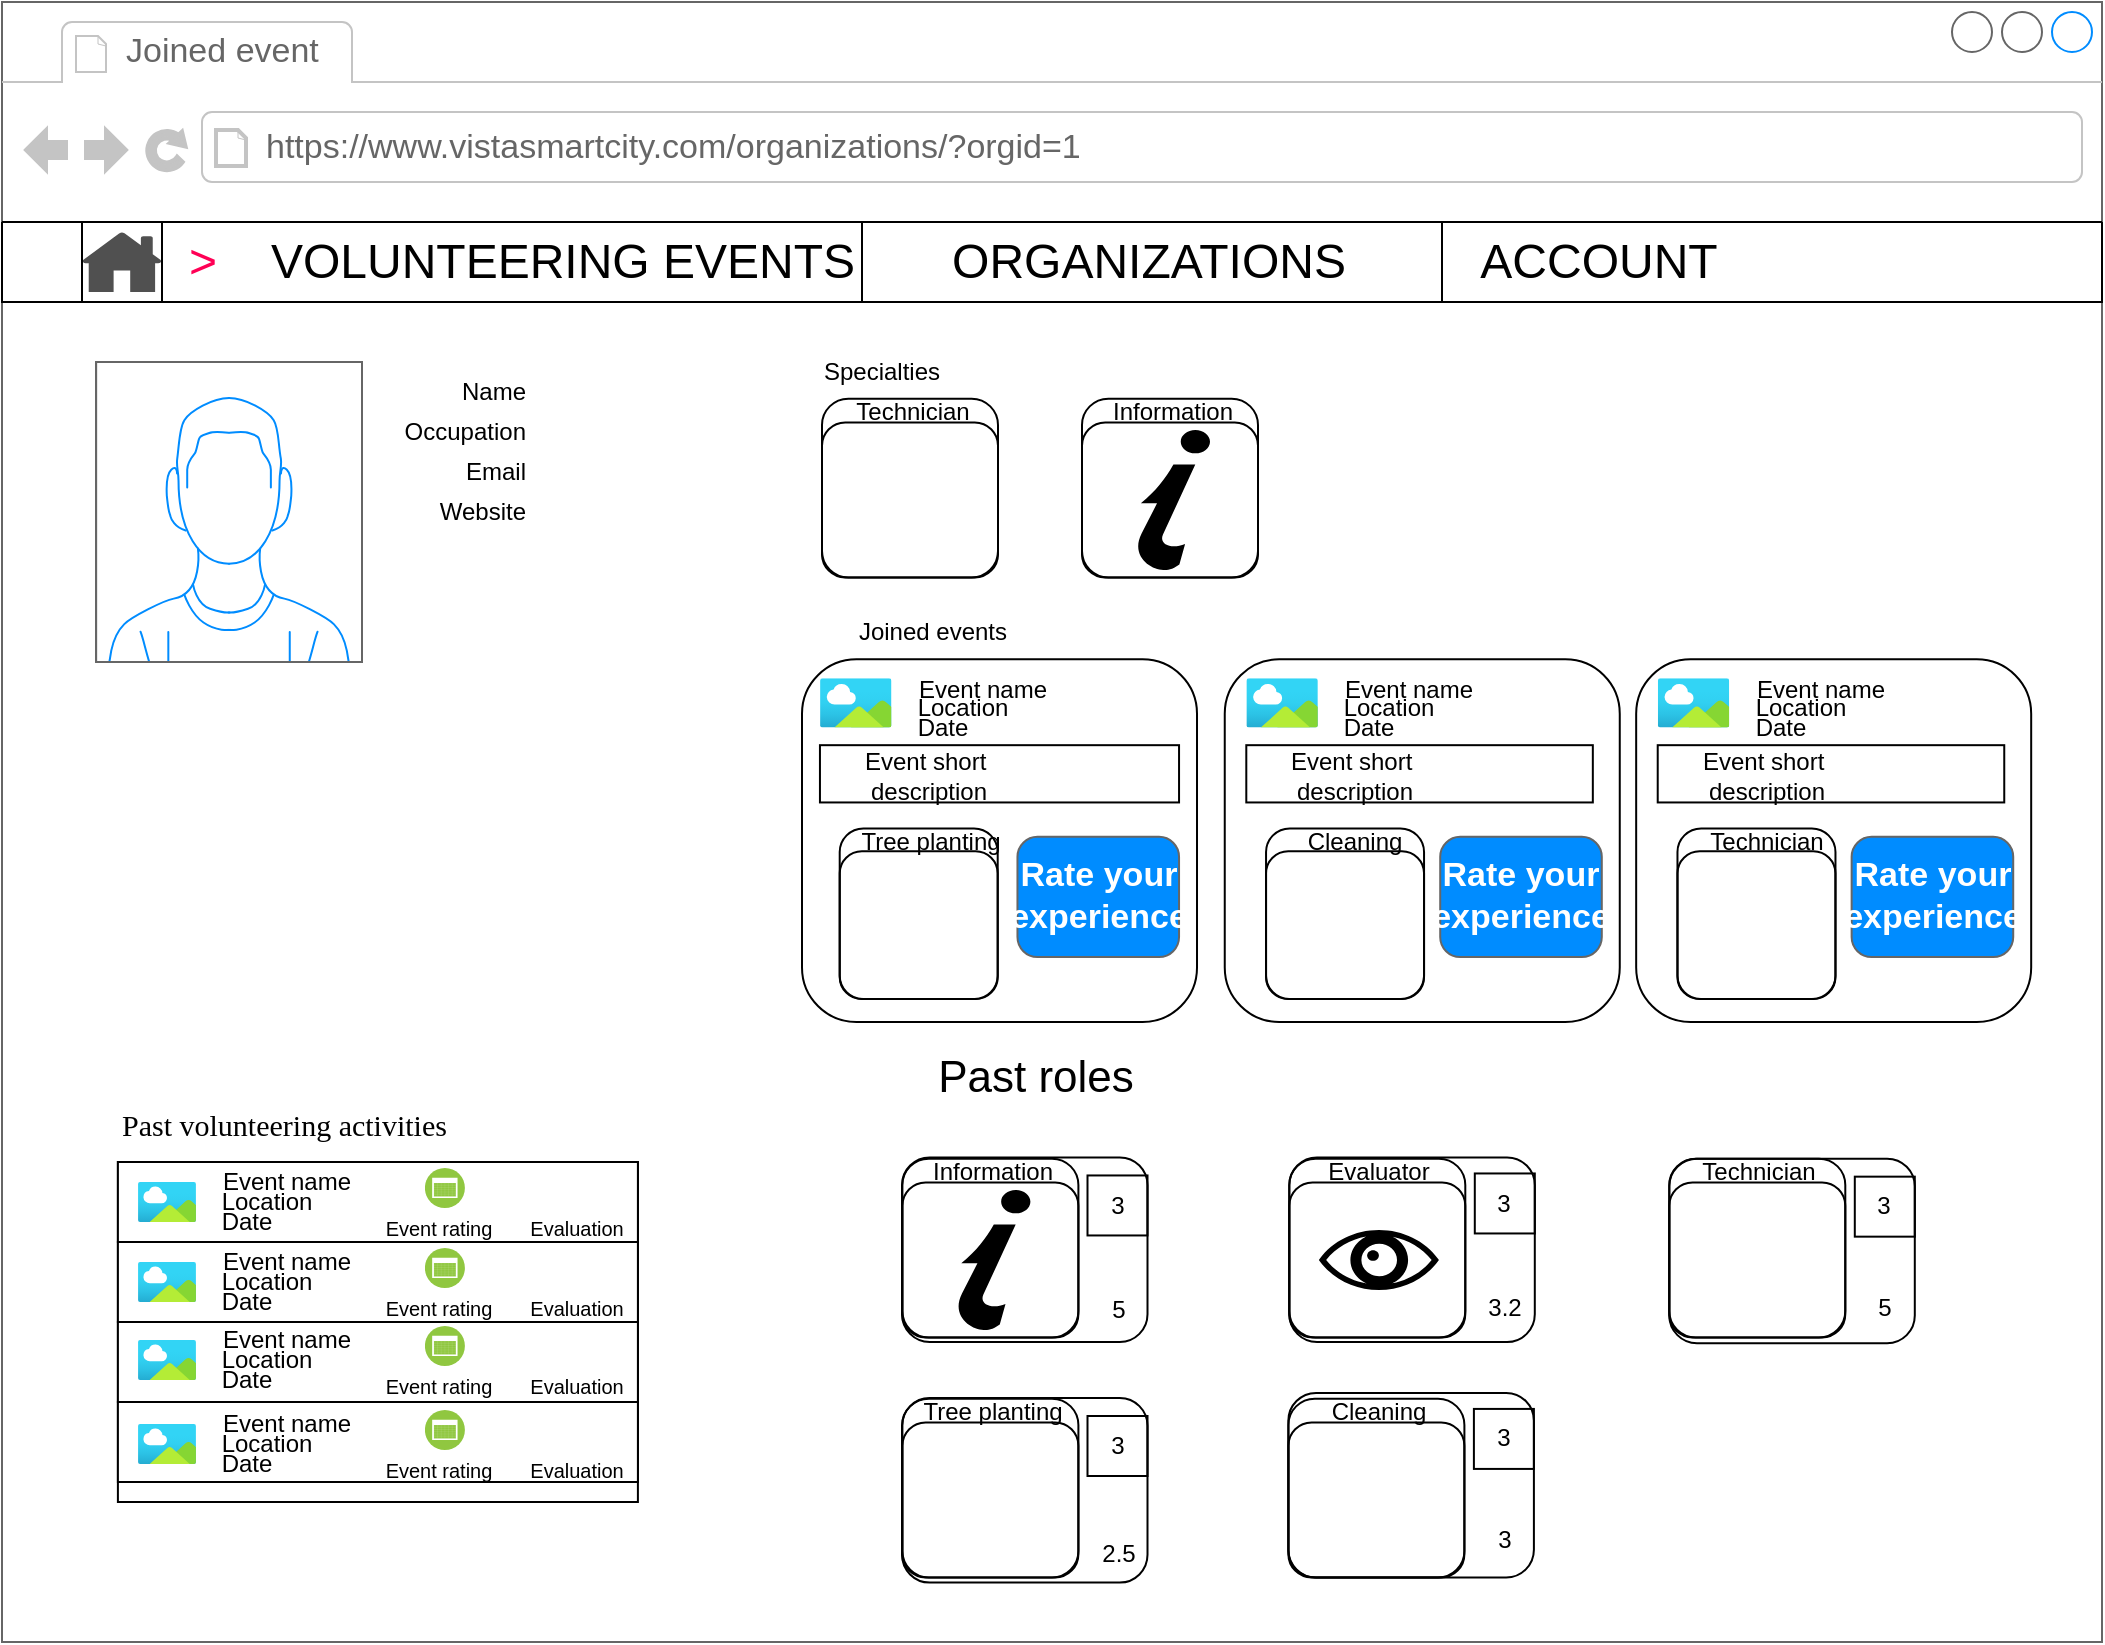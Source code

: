 <mxfile version="21.2.3" type="github">
  <diagram name="Page-1" id="2cc2dc42-3aac-f2a9-1cec-7a8b7cbee084">
    <mxGraphModel dx="1018" dy="619" grid="1" gridSize="10" guides="1" tooltips="1" connect="1" arrows="1" fold="1" page="1" pageScale="1" pageWidth="1100" pageHeight="850" background="none" math="0" shadow="0">
      <root>
        <mxCell id="0" />
        <mxCell id="1" parent="0" />
        <mxCell id="7026571954dc6520-1" value="" style="strokeWidth=1;shadow=0;dashed=0;align=center;html=1;shape=mxgraph.mockup.containers.browserWindow;rSize=0;strokeColor=#666666;mainText=,;recursiveResize=0;rounded=0;labelBackgroundColor=none;fontFamily=Verdana;fontSize=12" parent="1" vertex="1">
          <mxGeometry x="30" y="20" width="1050" height="820" as="geometry" />
        </mxCell>
        <mxCell id="7026571954dc6520-2" value="Joined event" style="strokeWidth=1;shadow=0;dashed=0;align=center;html=1;shape=mxgraph.mockup.containers.anchor;fontSize=17;fontColor=#666666;align=left;" parent="7026571954dc6520-1" vertex="1">
          <mxGeometry x="60" y="12" width="110" height="26" as="geometry" />
        </mxCell>
        <mxCell id="7026571954dc6520-3" value="https://www.vistasmartcity.com/organizations/?orgid=1" style="strokeWidth=1;shadow=0;dashed=0;align=center;html=1;shape=mxgraph.mockup.containers.anchor;rSize=0;fontSize=17;fontColor=#666666;align=left;" parent="7026571954dc6520-1" vertex="1">
          <mxGeometry x="130" y="60" width="250" height="26" as="geometry" />
        </mxCell>
        <mxCell id="rk1dpR8E0q6zi79prH13-61" value="" style="group" parent="7026571954dc6520-1" connectable="0" vertex="1">
          <mxGeometry x="450.2" y="697.73" width="94.797" height="90" as="geometry" />
        </mxCell>
        <mxCell id="rk1dpR8E0q6zi79prH13-62" value="" style="rounded=1;whiteSpace=wrap;html=1;" parent="rk1dpR8E0q6zi79prH13-61" vertex="1">
          <mxGeometry y="12.517" width="88" height="77.483" as="geometry" />
        </mxCell>
        <mxCell id="rk1dpR8E0q6zi79prH13-63" value="" style="rounded=1;whiteSpace=wrap;html=1;fillColor=none;" parent="rk1dpR8E0q6zi79prH13-61" vertex="1">
          <mxGeometry y="0.596" width="88" height="89.404" as="geometry" />
        </mxCell>
        <mxCell id="rk1dpR8E0q6zi79prH13-64" value="Tree planting" style="text;html=1;align=center;verticalAlign=middle;resizable=0;points=[];autosize=1;strokeColor=none;fillColor=none;" parent="rk1dpR8E0q6zi79prH13-61" vertex="1">
          <mxGeometry x="-0.203" y="-7.727" width="90" height="30" as="geometry" />
        </mxCell>
        <mxCell id="rk1dpR8E0q6zi79prH13-65" value="" style="shape=image;html=1;verticalAlign=top;verticalLabelPosition=bottom;labelBackgroundColor=#ffffff;imageAspect=0;aspect=fixed;image=https://cdn0.iconfinder.com/data/icons/phosphor-regular-vol-4/256/tree-128.png" parent="rk1dpR8E0q6zi79prH13-61" vertex="1">
          <mxGeometry x="10" y="12.52" width="70" height="70" as="geometry" />
        </mxCell>
        <mxCell id="rk1dpR8E0q6zi79prH13-66" value="" style="group" parent="7026571954dc6520-1" connectable="0" vertex="1">
          <mxGeometry x="643.2" y="697.73" width="94.797" height="90" as="geometry" />
        </mxCell>
        <mxCell id="rk1dpR8E0q6zi79prH13-67" value="" style="rounded=1;whiteSpace=wrap;html=1;" parent="rk1dpR8E0q6zi79prH13-66" vertex="1">
          <mxGeometry y="12.517" width="88" height="77.483" as="geometry" />
        </mxCell>
        <mxCell id="rk1dpR8E0q6zi79prH13-68" value="" style="rounded=1;whiteSpace=wrap;html=1;fillColor=none;" parent="rk1dpR8E0q6zi79prH13-66" vertex="1">
          <mxGeometry y="0.596" width="88" height="89.404" as="geometry" />
        </mxCell>
        <mxCell id="rk1dpR8E0q6zi79prH13-69" value="Cleaning" style="text;html=1;align=center;verticalAlign=middle;resizable=0;points=[];autosize=1;strokeColor=none;fillColor=none;" parent="rk1dpR8E0q6zi79prH13-66" vertex="1">
          <mxGeometry x="9.797" y="-7.727" width="70" height="30" as="geometry" />
        </mxCell>
        <mxCell id="rk1dpR8E0q6zi79prH13-70" value="" style="shape=image;html=1;verticalAlign=top;verticalLabelPosition=bottom;labelBackgroundColor=#ffffff;imageAspect=0;aspect=fixed;image=https://cdn4.iconfinder.com/data/icons/essential-app-2/16/trash-can-bin-recycle-128.png" parent="rk1dpR8E0q6zi79prH13-66" vertex="1">
          <mxGeometry x="9" y="16.26" width="70" height="70" as="geometry" />
        </mxCell>
        <mxCell id="rk1dpR8E0q6zi79prH13-71" value="" style="group" parent="7026571954dc6520-1" connectable="0" vertex="1">
          <mxGeometry x="450.2" y="577.73" width="94.797" height="90" as="geometry" />
        </mxCell>
        <mxCell id="rk1dpR8E0q6zi79prH13-72" value="" style="rounded=1;whiteSpace=wrap;html=1;" parent="rk1dpR8E0q6zi79prH13-71" vertex="1">
          <mxGeometry y="12.517" width="88" height="77.483" as="geometry" />
        </mxCell>
        <mxCell id="rk1dpR8E0q6zi79prH13-73" value="" style="rounded=1;whiteSpace=wrap;html=1;fillColor=none;" parent="rk1dpR8E0q6zi79prH13-71" vertex="1">
          <mxGeometry y="0.596" width="88" height="89.404" as="geometry" />
        </mxCell>
        <mxCell id="rk1dpR8E0q6zi79prH13-74" value="Information" style="text;html=1;align=center;verticalAlign=middle;resizable=0;points=[];autosize=1;strokeColor=none;fillColor=none;" parent="rk1dpR8E0q6zi79prH13-71" vertex="1">
          <mxGeometry x="4.797" y="-7.727" width="80" height="30" as="geometry" />
        </mxCell>
        <mxCell id="rk1dpR8E0q6zi79prH13-75" value="" style="shape=mxgraph.signs.travel.information_2;html=1;pointerEvents=1;fillColor=#000000;strokeColor=none;verticalLabelPosition=bottom;verticalAlign=top;align=center;" parent="rk1dpR8E0q6zi79prH13-71" vertex="1">
          <mxGeometry x="24" y="16.26" width="40" height="70" as="geometry" />
        </mxCell>
        <mxCell id="rk1dpR8E0q6zi79prH13-76" value="" style="group" parent="7026571954dc6520-1" connectable="0" vertex="1">
          <mxGeometry x="643.65" y="577.73" width="127.75" height="92.27" as="geometry" />
        </mxCell>
        <mxCell id="rk1dpR8E0q6zi79prH13-77" value="" style="rounded=1;whiteSpace=wrap;html=1;" parent="rk1dpR8E0q6zi79prH13-76" vertex="1">
          <mxGeometry y="12.517" width="88" height="77.483" as="geometry" />
        </mxCell>
        <mxCell id="rk1dpR8E0q6zi79prH13-78" value="" style="rounded=1;whiteSpace=wrap;html=1;fillColor=none;" parent="rk1dpR8E0q6zi79prH13-76" vertex="1">
          <mxGeometry y="0.596" width="88" height="89.404" as="geometry" />
        </mxCell>
        <mxCell id="rk1dpR8E0q6zi79prH13-79" value="Evaluator" style="text;html=1;align=center;verticalAlign=middle;resizable=0;points=[];autosize=1;strokeColor=none;fillColor=none;" parent="rk1dpR8E0q6zi79prH13-76" vertex="1">
          <mxGeometry x="9.797" y="-7.727" width="70" height="30" as="geometry" />
        </mxCell>
        <mxCell id="rk1dpR8E0q6zi79prH13-80" value="" style="shape=mxgraph.signs.healthcare.eye;html=1;pointerEvents=1;fillColor=#000000;strokeColor=none;verticalLabelPosition=bottom;verticalAlign=top;align=center;" parent="rk1dpR8E0q6zi79prH13-76" vertex="1">
          <mxGeometry x="14.8" y="36.26" width="60" height="30" as="geometry" />
        </mxCell>
        <mxCell id="rk1dpR8E0q6zi79prH13-103" value="3" style="rounded=0;whiteSpace=wrap;html=1;fillColor=none;" parent="rk1dpR8E0q6zi79prH13-76" vertex="1">
          <mxGeometry x="92.75" y="8" width="30" height="30" as="geometry" />
        </mxCell>
        <mxCell id="rk1dpR8E0q6zi79prH13-104" value="" style="rounded=1;whiteSpace=wrap;html=1;fillColor=none;" parent="rk1dpR8E0q6zi79prH13-76" vertex="1">
          <mxGeometry width="122.75" height="92.27" as="geometry" />
        </mxCell>
        <mxCell id="nS9qSaVZvVvo8CvNV22C-136" value="" style="shape=image;html=1;verticalAlign=top;verticalLabelPosition=bottom;labelBackgroundColor=#ffffff;imageAspect=0;aspect=fixed;image=https://cdn1.iconfinder.com/data/icons/material-core/21/star-128.png" vertex="1" parent="rk1dpR8E0q6zi79prH13-76">
          <mxGeometry x="97.75" y="46" width="20" height="20" as="geometry" />
        </mxCell>
        <mxCell id="nS9qSaVZvVvo8CvNV22C-137" value="3.2" style="text;html=1;align=center;verticalAlign=middle;resizable=0;points=[];autosize=1;strokeColor=none;fillColor=none;" vertex="1" parent="rk1dpR8E0q6zi79prH13-76">
          <mxGeometry x="87.75" y="60" width="40" height="30" as="geometry" />
        </mxCell>
        <mxCell id="rk1dpR8E0q6zi79prH13-81" value="" style="group" parent="7026571954dc6520-1" connectable="0" vertex="1">
          <mxGeometry x="833.65" y="577.73" width="122.75" height="120.27" as="geometry" />
        </mxCell>
        <mxCell id="rk1dpR8E0q6zi79prH13-82" value="" style="rounded=1;whiteSpace=wrap;html=1;" parent="rk1dpR8E0q6zi79prH13-81" vertex="1">
          <mxGeometry y="12.517" width="88" height="77.483" as="geometry" />
        </mxCell>
        <mxCell id="rk1dpR8E0q6zi79prH13-83" value="" style="rounded=1;whiteSpace=wrap;html=1;fillColor=none;" parent="rk1dpR8E0q6zi79prH13-81" vertex="1">
          <mxGeometry y="0.596" width="88" height="89.404" as="geometry" />
        </mxCell>
        <mxCell id="rk1dpR8E0q6zi79prH13-84" value="Technician" style="text;html=1;align=center;verticalAlign=middle;resizable=0;points=[];autosize=1;strokeColor=none;fillColor=none;" parent="rk1dpR8E0q6zi79prH13-81" vertex="1">
          <mxGeometry x="4.797" y="-7.727" width="80" height="30" as="geometry" />
        </mxCell>
        <mxCell id="rk1dpR8E0q6zi79prH13-85" value="" style="shape=image;html=1;verticalAlign=top;verticalLabelPosition=bottom;labelBackgroundColor=#ffffff;imageAspect=0;aspect=fixed;image=https://cdn2.iconfinder.com/data/icons/seo-web-1-filled-outline/64/customer_service-technical_support-male-128.png" parent="rk1dpR8E0q6zi79prH13-81" vertex="1">
          <mxGeometry x="20.52" y="17.52" width="67.48" height="67.48" as="geometry" />
        </mxCell>
        <mxCell id="rk1dpR8E0q6zi79prH13-105" value="3" style="rounded=0;whiteSpace=wrap;html=1;fillColor=none;" parent="rk1dpR8E0q6zi79prH13-81" vertex="1">
          <mxGeometry x="92.75" y="9.6" width="30" height="30" as="geometry" />
        </mxCell>
        <mxCell id="rk1dpR8E0q6zi79prH13-106" value="" style="rounded=1;whiteSpace=wrap;html=1;fillColor=none;" parent="rk1dpR8E0q6zi79prH13-81" vertex="1">
          <mxGeometry y="0.6" width="122.75" height="92.27" as="geometry" />
        </mxCell>
        <mxCell id="nS9qSaVZvVvo8CvNV22C-132" value="" style="shape=image;html=1;verticalAlign=top;verticalLabelPosition=bottom;labelBackgroundColor=#ffffff;imageAspect=0;aspect=fixed;image=https://cdn1.iconfinder.com/data/icons/material-core/21/star-128.png" vertex="1" parent="rk1dpR8E0q6zi79prH13-81">
          <mxGeometry x="97.75" y="46" width="20" height="20" as="geometry" />
        </mxCell>
        <mxCell id="nS9qSaVZvVvo8CvNV22C-133" value="5" style="text;html=1;align=center;verticalAlign=middle;resizable=0;points=[];autosize=1;strokeColor=none;fillColor=none;" vertex="1" parent="rk1dpR8E0q6zi79prH13-81">
          <mxGeometry x="92.75" y="60" width="30" height="30" as="geometry" />
        </mxCell>
        <mxCell id="rk1dpR8E0q6zi79prH13-101" value="" style="rounded=1;whiteSpace=wrap;html=1;fillColor=none;" parent="7026571954dc6520-1" vertex="1">
          <mxGeometry x="450" y="577.73" width="122.75" height="92.27" as="geometry" />
        </mxCell>
        <mxCell id="rk1dpR8E0q6zi79prH13-102" value="3" style="rounded=0;whiteSpace=wrap;html=1;fillColor=none;" parent="7026571954dc6520-1" vertex="1">
          <mxGeometry x="542.75" y="586.73" width="30" height="30" as="geometry" />
        </mxCell>
        <mxCell id="rk1dpR8E0q6zi79prH13-107" value="3" style="rounded=0;whiteSpace=wrap;html=1;fillColor=none;" parent="7026571954dc6520-1" vertex="1">
          <mxGeometry x="735.95" y="703.46" width="30" height="30" as="geometry" />
        </mxCell>
        <mxCell id="rk1dpR8E0q6zi79prH13-108" value="" style="rounded=1;whiteSpace=wrap;html=1;fillColor=none;" parent="7026571954dc6520-1" vertex="1">
          <mxGeometry x="643.2" y="695.46" width="122.75" height="92.27" as="geometry" />
        </mxCell>
        <mxCell id="rk1dpR8E0q6zi79prH13-109" value="3" style="rounded=0;whiteSpace=wrap;html=1;fillColor=none;" parent="7026571954dc6520-1" vertex="1">
          <mxGeometry x="542.75" y="707" width="30" height="30" as="geometry" />
        </mxCell>
        <mxCell id="rk1dpR8E0q6zi79prH13-110" value="" style="rounded=1;whiteSpace=wrap;html=1;fillColor=none;" parent="7026571954dc6520-1" vertex="1">
          <mxGeometry x="450.0" y="698" width="122.75" height="92.27" as="geometry" />
        </mxCell>
        <mxCell id="nS9qSaVZvVvo8CvNV22C-27" value="Past volunteering activities" style="text;html=1;points=[];align=left;verticalAlign=top;spacingTop=-4;fontSize=15;fontFamily=Verdana" vertex="1" parent="7026571954dc6520-1">
          <mxGeometry x="57.95" y="550" width="170" height="30" as="geometry" />
        </mxCell>
        <mxCell id="nS9qSaVZvVvo8CvNV22C-28" value="&lt;div style=&quot;text-align: justify&quot;&gt;&lt;/div&gt;" style="whiteSpace=wrap;html=1;rounded=0;shadow=0;labelBackgroundColor=none;strokeWidth=1;fontFamily=Verdana;fontSize=12;align=center;verticalAlign=top;" vertex="1" parent="7026571954dc6520-1">
          <mxGeometry x="57.95" y="580" width="260" height="170" as="geometry" />
        </mxCell>
        <mxCell id="nS9qSaVZvVvo8CvNV22C-29" value="" style="rounded=0;whiteSpace=wrap;html=1;" vertex="1" parent="7026571954dc6520-1">
          <mxGeometry x="57.95" y="580" width="260" height="40" as="geometry" />
        </mxCell>
        <mxCell id="nS9qSaVZvVvo8CvNV22C-30" value="" style="rounded=0;whiteSpace=wrap;html=1;" vertex="1" parent="7026571954dc6520-1">
          <mxGeometry x="57.95" y="620" width="260" height="40" as="geometry" />
        </mxCell>
        <mxCell id="nS9qSaVZvVvo8CvNV22C-31" value="" style="rounded=0;whiteSpace=wrap;html=1;" vertex="1" parent="7026571954dc6520-1">
          <mxGeometry x="57.95" y="660" width="260" height="40" as="geometry" />
        </mxCell>
        <mxCell id="nS9qSaVZvVvo8CvNV22C-32" value="" style="rounded=0;whiteSpace=wrap;html=1;" vertex="1" parent="7026571954dc6520-1">
          <mxGeometry x="57.95" y="700" width="260" height="40" as="geometry" />
        </mxCell>
        <mxCell id="nS9qSaVZvVvo8CvNV22C-33" value="" style="aspect=fixed;html=1;points=[];align=center;image;fontSize=12;image=img/lib/azure2/general/Image.svg;" vertex="1" parent="7026571954dc6520-1">
          <mxGeometry x="67.95" y="590" width="29.09" height="20" as="geometry" />
        </mxCell>
        <mxCell id="nS9qSaVZvVvo8CvNV22C-34" value="Event name" style="text;html=1;align=center;verticalAlign=middle;resizable=0;points=[];autosize=1;strokeColor=none;fillColor=none;" vertex="1" parent="7026571954dc6520-1">
          <mxGeometry x="97.04" y="575" width="90" height="30" as="geometry" />
        </mxCell>
        <mxCell id="nS9qSaVZvVvo8CvNV22C-35" value="Location" style="text;html=1;align=center;verticalAlign=middle;resizable=0;points=[];autosize=1;strokeColor=none;fillColor=none;" vertex="1" parent="7026571954dc6520-1">
          <mxGeometry x="97.04" y="585" width="70" height="30" as="geometry" />
        </mxCell>
        <mxCell id="nS9qSaVZvVvo8CvNV22C-36" value="Date" style="text;html=1;align=center;verticalAlign=middle;resizable=0;points=[];autosize=1;strokeColor=none;fillColor=none;" vertex="1" parent="7026571954dc6520-1">
          <mxGeometry x="97.04" y="595" width="50" height="30" as="geometry" />
        </mxCell>
        <mxCell id="nS9qSaVZvVvo8CvNV22C-37" value="" style="shape=image;html=1;verticalAlign=top;verticalLabelPosition=bottom;labelBackgroundColor=#ffffff;imageAspect=0;aspect=fixed;image=https://cdn3.iconfinder.com/data/icons/survey-color/512/Survey_rating_rate-48-128.png" vertex="1" parent="7026571954dc6520-1">
          <mxGeometry x="203.95" y="580" width="35" height="35" as="geometry" />
        </mxCell>
        <mxCell id="nS9qSaVZvVvo8CvNV22C-38" value="" style="shape=image;html=1;verticalAlign=top;verticalLabelPosition=bottom;labelBackgroundColor=#ffffff;imageAspect=0;aspect=fixed;image=https://cdn3.iconfinder.com/data/icons/survey-color/512/Survey_rating_rate-48-128.png" vertex="1" parent="7026571954dc6520-1">
          <mxGeometry x="267.95" y="580" width="35" height="35" as="geometry" />
        </mxCell>
        <mxCell id="nS9qSaVZvVvo8CvNV22C-39" value="Event rating" style="text;html=1;align=center;verticalAlign=middle;resizable=0;points=[];autosize=1;strokeColor=none;fillColor=none;fontSize=10;" vertex="1" parent="7026571954dc6520-1">
          <mxGeometry x="178.04" y="598" width="80" height="30" as="geometry" />
        </mxCell>
        <mxCell id="nS9qSaVZvVvo8CvNV22C-40" value="Evaluation" style="text;html=1;align=center;verticalAlign=middle;resizable=0;points=[];autosize=1;strokeColor=none;fillColor=none;fontSize=10;" vertex="1" parent="7026571954dc6520-1">
          <mxGeometry x="252.04" y="598" width="70" height="30" as="geometry" />
        </mxCell>
        <mxCell id="nS9qSaVZvVvo8CvNV22C-41" value="" style="aspect=fixed;html=1;points=[];align=center;image;fontSize=12;image=img/lib/azure2/general/Image.svg;" vertex="1" parent="7026571954dc6520-1">
          <mxGeometry x="67.95" y="630" width="29.09" height="20" as="geometry" />
        </mxCell>
        <mxCell id="nS9qSaVZvVvo8CvNV22C-42" value="Event name" style="text;html=1;align=center;verticalAlign=middle;resizable=0;points=[];autosize=1;strokeColor=none;fillColor=none;" vertex="1" parent="7026571954dc6520-1">
          <mxGeometry x="97.04" y="615" width="90" height="30" as="geometry" />
        </mxCell>
        <mxCell id="nS9qSaVZvVvo8CvNV22C-43" value="Location" style="text;html=1;align=center;verticalAlign=middle;resizable=0;points=[];autosize=1;strokeColor=none;fillColor=none;" vertex="1" parent="7026571954dc6520-1">
          <mxGeometry x="97.04" y="625" width="70" height="30" as="geometry" />
        </mxCell>
        <mxCell id="nS9qSaVZvVvo8CvNV22C-44" value="Date" style="text;html=1;align=center;verticalAlign=middle;resizable=0;points=[];autosize=1;strokeColor=none;fillColor=none;" vertex="1" parent="7026571954dc6520-1">
          <mxGeometry x="97.04" y="635" width="50" height="30" as="geometry" />
        </mxCell>
        <mxCell id="nS9qSaVZvVvo8CvNV22C-45" value="" style="shape=image;html=1;verticalAlign=top;verticalLabelPosition=bottom;labelBackgroundColor=#ffffff;imageAspect=0;aspect=fixed;image=https://cdn3.iconfinder.com/data/icons/survey-color/512/Survey_rating_rate-48-128.png" vertex="1" parent="7026571954dc6520-1">
          <mxGeometry x="203.95" y="620" width="35" height="35" as="geometry" />
        </mxCell>
        <mxCell id="nS9qSaVZvVvo8CvNV22C-46" value="Event rating" style="text;html=1;align=center;verticalAlign=middle;resizable=0;points=[];autosize=1;strokeColor=none;fillColor=none;fontSize=10;" vertex="1" parent="7026571954dc6520-1">
          <mxGeometry x="178.04" y="638" width="80" height="30" as="geometry" />
        </mxCell>
        <mxCell id="nS9qSaVZvVvo8CvNV22C-47" value="Evaluation" style="text;html=1;align=center;verticalAlign=middle;resizable=0;points=[];autosize=1;strokeColor=none;fillColor=none;fontSize=10;" vertex="1" parent="7026571954dc6520-1">
          <mxGeometry x="252.04" y="638" width="70" height="30" as="geometry" />
        </mxCell>
        <mxCell id="nS9qSaVZvVvo8CvNV22C-48" value="" style="aspect=fixed;html=1;points=[];align=center;image;fontSize=12;image=img/lib/azure2/general/Image.svg;" vertex="1" parent="7026571954dc6520-1">
          <mxGeometry x="67.95" y="669" width="29.09" height="20" as="geometry" />
        </mxCell>
        <mxCell id="nS9qSaVZvVvo8CvNV22C-49" value="Event name" style="text;html=1;align=center;verticalAlign=middle;resizable=0;points=[];autosize=1;strokeColor=none;fillColor=none;" vertex="1" parent="7026571954dc6520-1">
          <mxGeometry x="97.04" y="654" width="90" height="30" as="geometry" />
        </mxCell>
        <mxCell id="nS9qSaVZvVvo8CvNV22C-50" value="Location" style="text;html=1;align=center;verticalAlign=middle;resizable=0;points=[];autosize=1;strokeColor=none;fillColor=none;" vertex="1" parent="7026571954dc6520-1">
          <mxGeometry x="97.04" y="664" width="70" height="30" as="geometry" />
        </mxCell>
        <mxCell id="nS9qSaVZvVvo8CvNV22C-51" value="Date" style="text;html=1;align=center;verticalAlign=middle;resizable=0;points=[];autosize=1;strokeColor=none;fillColor=none;" vertex="1" parent="7026571954dc6520-1">
          <mxGeometry x="97.04" y="674" width="50" height="30" as="geometry" />
        </mxCell>
        <mxCell id="nS9qSaVZvVvo8CvNV22C-52" value="" style="shape=image;html=1;verticalAlign=top;verticalLabelPosition=bottom;labelBackgroundColor=#ffffff;imageAspect=0;aspect=fixed;image=https://cdn3.iconfinder.com/data/icons/survey-color/512/Survey_rating_rate-48-128.png" vertex="1" parent="7026571954dc6520-1">
          <mxGeometry x="203.95" y="659" width="35" height="35" as="geometry" />
        </mxCell>
        <mxCell id="nS9qSaVZvVvo8CvNV22C-53" value="Event rating" style="text;html=1;align=center;verticalAlign=middle;resizable=0;points=[];autosize=1;strokeColor=none;fillColor=none;fontSize=10;" vertex="1" parent="7026571954dc6520-1">
          <mxGeometry x="178.04" y="677" width="80" height="30" as="geometry" />
        </mxCell>
        <mxCell id="nS9qSaVZvVvo8CvNV22C-54" value="Evaluation" style="text;html=1;align=center;verticalAlign=middle;resizable=0;points=[];autosize=1;strokeColor=none;fillColor=none;fontSize=10;" vertex="1" parent="7026571954dc6520-1">
          <mxGeometry x="252.04" y="677" width="70" height="30" as="geometry" />
        </mxCell>
        <mxCell id="nS9qSaVZvVvo8CvNV22C-55" value="" style="aspect=fixed;html=1;points=[];align=center;image;fontSize=12;image=img/lib/azure2/general/Image.svg;" vertex="1" parent="7026571954dc6520-1">
          <mxGeometry x="67.95" y="711" width="29.09" height="20" as="geometry" />
        </mxCell>
        <mxCell id="nS9qSaVZvVvo8CvNV22C-56" value="Event name" style="text;html=1;align=center;verticalAlign=middle;resizable=0;points=[];autosize=1;strokeColor=none;fillColor=none;" vertex="1" parent="7026571954dc6520-1">
          <mxGeometry x="97.04" y="696" width="90" height="30" as="geometry" />
        </mxCell>
        <mxCell id="nS9qSaVZvVvo8CvNV22C-57" value="Location" style="text;html=1;align=center;verticalAlign=middle;resizable=0;points=[];autosize=1;strokeColor=none;fillColor=none;" vertex="1" parent="7026571954dc6520-1">
          <mxGeometry x="97.04" y="706" width="70" height="30" as="geometry" />
        </mxCell>
        <mxCell id="nS9qSaVZvVvo8CvNV22C-58" value="Date" style="text;html=1;align=center;verticalAlign=middle;resizable=0;points=[];autosize=1;strokeColor=none;fillColor=none;" vertex="1" parent="7026571954dc6520-1">
          <mxGeometry x="97.04" y="716" width="50" height="30" as="geometry" />
        </mxCell>
        <mxCell id="nS9qSaVZvVvo8CvNV22C-59" value="" style="shape=image;html=1;verticalAlign=top;verticalLabelPosition=bottom;labelBackgroundColor=#ffffff;imageAspect=0;aspect=fixed;image=https://cdn3.iconfinder.com/data/icons/survey-color/512/Survey_rating_rate-48-128.png" vertex="1" parent="7026571954dc6520-1">
          <mxGeometry x="203.95" y="701" width="35" height="35" as="geometry" />
        </mxCell>
        <mxCell id="nS9qSaVZvVvo8CvNV22C-60" value="Event rating" style="text;html=1;align=center;verticalAlign=middle;resizable=0;points=[];autosize=1;strokeColor=none;fillColor=none;fontSize=10;" vertex="1" parent="7026571954dc6520-1">
          <mxGeometry x="178.04" y="719" width="80" height="30" as="geometry" />
        </mxCell>
        <mxCell id="nS9qSaVZvVvo8CvNV22C-61" value="Evaluation" style="text;html=1;align=center;verticalAlign=middle;resizable=0;points=[];autosize=1;strokeColor=none;fillColor=none;fontSize=10;" vertex="1" parent="7026571954dc6520-1">
          <mxGeometry x="252.04" y="719" width="70" height="30" as="geometry" />
        </mxCell>
        <mxCell id="nS9qSaVZvVvo8CvNV22C-62" value="" style="aspect=fixed;perimeter=ellipsePerimeter;html=1;align=center;shadow=0;dashed=0;fontColor=#4277BB;labelBackgroundColor=#ffffff;fontSize=12;spacingTop=3;image;image=img/lib/ibm/blockchain/event.svg;" vertex="1" parent="7026571954dc6520-1">
          <mxGeometry x="211.45" y="583" width="20" height="20" as="geometry" />
        </mxCell>
        <mxCell id="nS9qSaVZvVvo8CvNV22C-63" value="" style="aspect=fixed;perimeter=ellipsePerimeter;html=1;align=center;shadow=0;dashed=0;fontColor=#4277BB;labelBackgroundColor=#ffffff;fontSize=12;spacingTop=3;image;image=img/lib/ibm/blockchain/event.svg;" vertex="1" parent="7026571954dc6520-1">
          <mxGeometry x="211.45" y="623" width="20" height="20" as="geometry" />
        </mxCell>
        <mxCell id="nS9qSaVZvVvo8CvNV22C-64" value="" style="aspect=fixed;perimeter=ellipsePerimeter;html=1;align=center;shadow=0;dashed=0;fontColor=#4277BB;labelBackgroundColor=#ffffff;fontSize=12;spacingTop=3;image;image=img/lib/ibm/blockchain/event.svg;" vertex="1" parent="7026571954dc6520-1">
          <mxGeometry x="211.45" y="662" width="20" height="20" as="geometry" />
        </mxCell>
        <mxCell id="nS9qSaVZvVvo8CvNV22C-65" value="" style="aspect=fixed;perimeter=ellipsePerimeter;html=1;align=center;shadow=0;dashed=0;fontColor=#4277BB;labelBackgroundColor=#ffffff;fontSize=12;spacingTop=3;image;image=img/lib/ibm/blockchain/event.svg;" vertex="1" parent="7026571954dc6520-1">
          <mxGeometry x="211.45" y="704" width="20" height="20" as="geometry" />
        </mxCell>
        <mxCell id="nS9qSaVZvVvo8CvNV22C-66" value="" style="shape=image;html=1;verticalAlign=top;verticalLabelPosition=bottom;labelBackgroundColor=#ffffff;imageAspect=0;aspect=fixed;image=https://cdn0.iconfinder.com/data/icons/business-startup-10/50/37-128.png" vertex="1" parent="7026571954dc6520-1">
          <mxGeometry x="273.95" y="583" width="21.5" height="21.5" as="geometry" />
        </mxCell>
        <mxCell id="nS9qSaVZvVvo8CvNV22C-67" value="" style="shape=image;html=1;verticalAlign=top;verticalLabelPosition=bottom;labelBackgroundColor=#ffffff;imageAspect=0;aspect=fixed;image=https://cdn3.iconfinder.com/data/icons/survey-color/512/Survey_rating_rate-48-128.png" vertex="1" parent="7026571954dc6520-1">
          <mxGeometry x="267.95" y="620" width="35" height="35" as="geometry" />
        </mxCell>
        <mxCell id="nS9qSaVZvVvo8CvNV22C-68" value="" style="shape=image;html=1;verticalAlign=top;verticalLabelPosition=bottom;labelBackgroundColor=#ffffff;imageAspect=0;aspect=fixed;image=https://cdn0.iconfinder.com/data/icons/business-startup-10/50/37-128.png" vertex="1" parent="7026571954dc6520-1">
          <mxGeometry x="273.95" y="623" width="21.5" height="21.5" as="geometry" />
        </mxCell>
        <mxCell id="nS9qSaVZvVvo8CvNV22C-69" value="" style="shape=image;html=1;verticalAlign=top;verticalLabelPosition=bottom;labelBackgroundColor=#ffffff;imageAspect=0;aspect=fixed;image=https://cdn3.iconfinder.com/data/icons/survey-color/512/Survey_rating_rate-48-128.png" vertex="1" parent="7026571954dc6520-1">
          <mxGeometry x="267.95" y="660" width="35" height="35" as="geometry" />
        </mxCell>
        <mxCell id="nS9qSaVZvVvo8CvNV22C-70" value="" style="shape=image;html=1;verticalAlign=top;verticalLabelPosition=bottom;labelBackgroundColor=#ffffff;imageAspect=0;aspect=fixed;image=https://cdn0.iconfinder.com/data/icons/business-startup-10/50/37-128.png" vertex="1" parent="7026571954dc6520-1">
          <mxGeometry x="273.95" y="663" width="21.5" height="21.5" as="geometry" />
        </mxCell>
        <mxCell id="nS9qSaVZvVvo8CvNV22C-71" value="" style="shape=image;html=1;verticalAlign=top;verticalLabelPosition=bottom;labelBackgroundColor=#ffffff;imageAspect=0;aspect=fixed;image=https://cdn3.iconfinder.com/data/icons/survey-color/512/Survey_rating_rate-48-128.png" vertex="1" parent="7026571954dc6520-1">
          <mxGeometry x="267.95" y="702" width="35" height="35" as="geometry" />
        </mxCell>
        <mxCell id="nS9qSaVZvVvo8CvNV22C-72" value="" style="shape=image;html=1;verticalAlign=top;verticalLabelPosition=bottom;labelBackgroundColor=#ffffff;imageAspect=0;aspect=fixed;image=https://cdn0.iconfinder.com/data/icons/business-startup-10/50/37-128.png" vertex="1" parent="7026571954dc6520-1">
          <mxGeometry x="273.95" y="705" width="21.5" height="21.5" as="geometry" />
        </mxCell>
        <mxCell id="nS9qSaVZvVvo8CvNV22C-89" value="" style="verticalLabelPosition=bottom;shadow=0;dashed=0;align=center;html=1;verticalAlign=top;strokeWidth=1;shape=mxgraph.mockup.containers.userMale;strokeColor=#666666;strokeColor2=#008cff;" vertex="1" parent="7026571954dc6520-1">
          <mxGeometry x="47.04" y="180" width="132.96" height="150" as="geometry" />
        </mxCell>
        <mxCell id="nS9qSaVZvVvo8CvNV22C-90" value="" style="group" vertex="1" connectable="0" parent="7026571954dc6520-1">
          <mxGeometry x="400" y="300" width="614.59" height="210" as="geometry" />
        </mxCell>
        <mxCell id="nS9qSaVZvVvo8CvNV22C-2" value="Joined events" style="text;html=1;align=center;verticalAlign=middle;resizable=0;points=[];autosize=1;strokeColor=none;fillColor=none;" vertex="1" parent="nS9qSaVZvVvo8CvNV22C-90">
          <mxGeometry x="15.262" width="100" height="30" as="geometry" />
        </mxCell>
        <mxCell id="nS9qSaVZvVvo8CvNV22C-3" value="" style="rounded=1;whiteSpace=wrap;html=1;" vertex="1" parent="nS9qSaVZvVvo8CvNV22C-90">
          <mxGeometry y="28.636" width="197.505" height="181.364" as="geometry" />
        </mxCell>
        <mxCell id="nS9qSaVZvVvo8CvNV22C-4" value="" style="aspect=fixed;html=1;points=[];align=center;image;fontSize=12;image=img/lib/azure2/general/Image.svg;" vertex="1" parent="nS9qSaVZvVvo8CvNV22C-90">
          <mxGeometry x="8.977" y="38.182" width="35.82" height="24.624" as="geometry" />
        </mxCell>
        <mxCell id="nS9qSaVZvVvo8CvNV22C-5" value="Event name" style="text;html=1;align=center;verticalAlign=middle;resizable=0;points=[];autosize=1;strokeColor=none;fillColor=none;" vertex="1" parent="nS9qSaVZvVvo8CvNV22C-90">
          <mxGeometry x="44.887" y="28.636" width="90" height="30" as="geometry" />
        </mxCell>
        <mxCell id="nS9qSaVZvVvo8CvNV22C-6" value="Location" style="text;html=1;align=center;verticalAlign=middle;resizable=0;points=[];autosize=1;strokeColor=none;fillColor=none;" vertex="1" parent="nS9qSaVZvVvo8CvNV22C-90">
          <mxGeometry x="44.887" y="38.182" width="70" height="30" as="geometry" />
        </mxCell>
        <mxCell id="nS9qSaVZvVvo8CvNV22C-7" value="Date" style="text;html=1;align=center;verticalAlign=middle;resizable=0;points=[];autosize=1;strokeColor=none;fillColor=none;" vertex="1" parent="nS9qSaVZvVvo8CvNV22C-90">
          <mxGeometry x="44.887" y="47.727" width="50" height="30" as="geometry" />
        </mxCell>
        <mxCell id="nS9qSaVZvVvo8CvNV22C-8" value="" style="rounded=0;whiteSpace=wrap;html=1;" vertex="1" parent="nS9qSaVZvVvo8CvNV22C-90">
          <mxGeometry x="8.977" y="71.591" width="179.55" height="28.636" as="geometry" />
        </mxCell>
        <mxCell id="nS9qSaVZvVvo8CvNV22C-9" value="Event short&amp;nbsp;&lt;br&gt;description" style="text;html=1;align=center;verticalAlign=middle;resizable=0;points=[];autosize=1;strokeColor=none;fillColor=none;" vertex="1" parent="nS9qSaVZvVvo8CvNV22C-90">
          <mxGeometry x="17.955" y="66.818" width="90" height="40" as="geometry" />
        </mxCell>
        <mxCell id="nS9qSaVZvVvo8CvNV22C-10" value="" style="rounded=1;whiteSpace=wrap;html=1;" vertex="1" parent="nS9qSaVZvVvo8CvNV22C-90">
          <mxGeometry x="211.375" y="28.636" width="197.505" height="181.364" as="geometry" />
        </mxCell>
        <mxCell id="nS9qSaVZvVvo8CvNV22C-11" value="" style="aspect=fixed;html=1;points=[];align=center;image;fontSize=12;image=img/lib/azure2/general/Image.svg;" vertex="1" parent="nS9qSaVZvVvo8CvNV22C-90">
          <mxGeometry x="222.148" y="38.182" width="35.82" height="24.624" as="geometry" />
        </mxCell>
        <mxCell id="nS9qSaVZvVvo8CvNV22C-12" value="Event name" style="text;html=1;align=center;verticalAlign=middle;resizable=0;points=[];autosize=1;strokeColor=none;fillColor=none;" vertex="1" parent="nS9qSaVZvVvo8CvNV22C-90">
          <mxGeometry x="258.058" y="28.636" width="90" height="30" as="geometry" />
        </mxCell>
        <mxCell id="nS9qSaVZvVvo8CvNV22C-13" value="Location" style="text;html=1;align=center;verticalAlign=middle;resizable=0;points=[];autosize=1;strokeColor=none;fillColor=none;" vertex="1" parent="nS9qSaVZvVvo8CvNV22C-90">
          <mxGeometry x="258.058" y="38.182" width="70" height="30" as="geometry" />
        </mxCell>
        <mxCell id="nS9qSaVZvVvo8CvNV22C-14" value="Date" style="text;html=1;align=center;verticalAlign=middle;resizable=0;points=[];autosize=1;strokeColor=none;fillColor=none;" vertex="1" parent="nS9qSaVZvVvo8CvNV22C-90">
          <mxGeometry x="258.058" y="47.727" width="50" height="30" as="geometry" />
        </mxCell>
        <mxCell id="nS9qSaVZvVvo8CvNV22C-15" value="" style="rounded=0;whiteSpace=wrap;html=1;" vertex="1" parent="nS9qSaVZvVvo8CvNV22C-90">
          <mxGeometry x="222.148" y="71.591" width="173.266" height="28.636" as="geometry" />
        </mxCell>
        <mxCell id="nS9qSaVZvVvo8CvNV22C-16" value="Event short&amp;nbsp;&lt;br&gt;description" style="text;html=1;align=center;verticalAlign=middle;resizable=0;points=[];autosize=1;strokeColor=none;fillColor=none;" vertex="1" parent="nS9qSaVZvVvo8CvNV22C-90">
          <mxGeometry x="231.125" y="66.818" width="90" height="40" as="geometry" />
        </mxCell>
        <mxCell id="nS9qSaVZvVvo8CvNV22C-17" value="Rate your experience" style="strokeWidth=1;shadow=0;dashed=0;align=center;html=1;shape=mxgraph.mockup.buttons.button;strokeColor=#666666;fontColor=#ffffff;mainText=;buttonStyle=round;fontSize=17;fontStyle=1;fillColor=#008cff;whiteSpace=wrap;" vertex="1" parent="nS9qSaVZvVvo8CvNV22C-90">
          <mxGeometry x="107.73" y="117.409" width="80.797" height="60.136" as="geometry" />
        </mxCell>
        <mxCell id="nS9qSaVZvVvo8CvNV22C-18" value="Rate your experience" style="strokeWidth=1;shadow=0;dashed=0;align=center;html=1;shape=mxgraph.mockup.buttons.button;strokeColor=#666666;fontColor=#ffffff;mainText=;buttonStyle=round;fontSize=17;fontStyle=1;fillColor=#008cff;whiteSpace=wrap;" vertex="1" parent="nS9qSaVZvVvo8CvNV22C-90">
          <mxGeometry x="319.105" y="117.409" width="80.797" height="60.136" as="geometry" />
        </mxCell>
        <mxCell id="nS9qSaVZvVvo8CvNV22C-19" value="" style="rounded=1;whiteSpace=wrap;html=1;" vertex="1" parent="nS9qSaVZvVvo8CvNV22C-90">
          <mxGeometry x="417.085" y="28.636" width="197.505" height="181.364" as="geometry" />
        </mxCell>
        <mxCell id="nS9qSaVZvVvo8CvNV22C-20" value="" style="aspect=fixed;html=1;points=[];align=center;image;fontSize=12;image=img/lib/azure2/general/Image.svg;" vertex="1" parent="nS9qSaVZvVvo8CvNV22C-90">
          <mxGeometry x="427.858" y="38.182" width="35.82" height="24.624" as="geometry" />
        </mxCell>
        <mxCell id="nS9qSaVZvVvo8CvNV22C-21" value="Event name" style="text;html=1;align=center;verticalAlign=middle;resizable=0;points=[];autosize=1;strokeColor=none;fillColor=none;" vertex="1" parent="nS9qSaVZvVvo8CvNV22C-90">
          <mxGeometry x="463.768" y="28.636" width="90" height="30" as="geometry" />
        </mxCell>
        <mxCell id="nS9qSaVZvVvo8CvNV22C-22" value="Location" style="text;html=1;align=center;verticalAlign=middle;resizable=0;points=[];autosize=1;strokeColor=none;fillColor=none;" vertex="1" parent="nS9qSaVZvVvo8CvNV22C-90">
          <mxGeometry x="463.768" y="38.182" width="70" height="30" as="geometry" />
        </mxCell>
        <mxCell id="nS9qSaVZvVvo8CvNV22C-23" value="Date" style="text;html=1;align=center;verticalAlign=middle;resizable=0;points=[];autosize=1;strokeColor=none;fillColor=none;" vertex="1" parent="nS9qSaVZvVvo8CvNV22C-90">
          <mxGeometry x="463.768" y="47.727" width="50" height="30" as="geometry" />
        </mxCell>
        <mxCell id="nS9qSaVZvVvo8CvNV22C-24" value="" style="rounded=0;whiteSpace=wrap;html=1;" vertex="1" parent="nS9qSaVZvVvo8CvNV22C-90">
          <mxGeometry x="427.858" y="71.591" width="173.266" height="28.636" as="geometry" />
        </mxCell>
        <mxCell id="nS9qSaVZvVvo8CvNV22C-25" value="Event short&amp;nbsp;&lt;br&gt;description" style="text;html=1;align=center;verticalAlign=middle;resizable=0;points=[];autosize=1;strokeColor=none;fillColor=none;" vertex="1" parent="nS9qSaVZvVvo8CvNV22C-90">
          <mxGeometry x="436.836" y="66.818" width="90" height="40" as="geometry" />
        </mxCell>
        <mxCell id="nS9qSaVZvVvo8CvNV22C-26" value="Rate your experience" style="strokeWidth=1;shadow=0;dashed=0;align=center;html=1;shape=mxgraph.mockup.buttons.button;strokeColor=#666666;fontColor=#ffffff;mainText=;buttonStyle=round;fontSize=17;fontStyle=1;fillColor=#008cff;whiteSpace=wrap;" vertex="1" parent="nS9qSaVZvVvo8CvNV22C-90">
          <mxGeometry x="524.815" y="117.409" width="80.797" height="60.136" as="geometry" />
        </mxCell>
        <mxCell id="nS9qSaVZvVvo8CvNV22C-73" value="" style="group" connectable="0" vertex="1" parent="nS9qSaVZvVvo8CvNV22C-90">
          <mxGeometry x="18.853" y="112.636" width="85.104" height="85.909" as="geometry" />
        </mxCell>
        <mxCell id="nS9qSaVZvVvo8CvNV22C-74" value="" style="rounded=1;whiteSpace=wrap;html=1;" vertex="1" parent="nS9qSaVZvVvo8CvNV22C-73">
          <mxGeometry y="11.948" width="79.002" height="73.961" as="geometry" />
        </mxCell>
        <mxCell id="nS9qSaVZvVvo8CvNV22C-75" value="" style="rounded=1;whiteSpace=wrap;html=1;fillColor=none;" vertex="1" parent="nS9qSaVZvVvo8CvNV22C-73">
          <mxGeometry y="0.569" width="79.002" height="85.34" as="geometry" />
        </mxCell>
        <mxCell id="nS9qSaVZvVvo8CvNV22C-76" value="Tree planting" style="text;html=1;align=center;verticalAlign=middle;resizable=0;points=[];autosize=1;strokeColor=none;fillColor=none;" vertex="1" parent="nS9qSaVZvVvo8CvNV22C-73">
          <mxGeometry x="-0.182" y="-7.376" width="90" height="30" as="geometry" />
        </mxCell>
        <mxCell id="nS9qSaVZvVvo8CvNV22C-77" value="" style="shape=image;html=1;verticalAlign=top;verticalLabelPosition=bottom;labelBackgroundColor=#ffffff;imageAspect=0;aspect=fixed;image=https://cdn0.iconfinder.com/data/icons/phosphor-regular-vol-4/256/tree-128.png" vertex="1" parent="nS9qSaVZvVvo8CvNV22C-73">
          <mxGeometry x="8.977" y="11.951" width="53.865" height="53.865" as="geometry" />
        </mxCell>
        <mxCell id="nS9qSaVZvVvo8CvNV22C-78" value="" style="group" connectable="0" vertex="1" parent="nS9qSaVZvVvo8CvNV22C-90">
          <mxGeometry x="232.023" y="112.636" width="85.104" height="85.909" as="geometry" />
        </mxCell>
        <mxCell id="nS9qSaVZvVvo8CvNV22C-79" value="" style="rounded=1;whiteSpace=wrap;html=1;" vertex="1" parent="nS9qSaVZvVvo8CvNV22C-78">
          <mxGeometry y="11.948" width="79.002" height="73.961" as="geometry" />
        </mxCell>
        <mxCell id="nS9qSaVZvVvo8CvNV22C-80" value="" style="rounded=1;whiteSpace=wrap;html=1;fillColor=none;" vertex="1" parent="nS9qSaVZvVvo8CvNV22C-78">
          <mxGeometry y="0.569" width="79.002" height="85.34" as="geometry" />
        </mxCell>
        <mxCell id="nS9qSaVZvVvo8CvNV22C-81" value="Cleaning" style="text;html=1;align=center;verticalAlign=middle;resizable=0;points=[];autosize=1;strokeColor=none;fillColor=none;" vertex="1" parent="nS9qSaVZvVvo8CvNV22C-78">
          <mxGeometry x="8.795" y="-7.376" width="70" height="30" as="geometry" />
        </mxCell>
        <mxCell id="nS9qSaVZvVvo8CvNV22C-82" value="" style="shape=image;html=1;verticalAlign=top;verticalLabelPosition=bottom;labelBackgroundColor=#ffffff;imageAspect=0;aspect=fixed;image=https://cdn4.iconfinder.com/data/icons/essential-app-2/16/trash-can-bin-recycle-128.png" vertex="1" parent="nS9qSaVZvVvo8CvNV22C-78">
          <mxGeometry x="8.08" y="15.521" width="53.865" height="53.865" as="geometry" />
        </mxCell>
        <mxCell id="nS9qSaVZvVvo8CvNV22C-83" value="" style="group" connectable="0" vertex="1" parent="nS9qSaVZvVvo8CvNV22C-90">
          <mxGeometry x="437.733" y="112.636" width="85.104" height="85.909" as="geometry" />
        </mxCell>
        <mxCell id="nS9qSaVZvVvo8CvNV22C-84" value="" style="rounded=1;whiteSpace=wrap;html=1;" vertex="1" parent="nS9qSaVZvVvo8CvNV22C-83">
          <mxGeometry y="11.948" width="79.002" height="73.961" as="geometry" />
        </mxCell>
        <mxCell id="nS9qSaVZvVvo8CvNV22C-85" value="" style="rounded=1;whiteSpace=wrap;html=1;fillColor=none;" vertex="1" parent="nS9qSaVZvVvo8CvNV22C-83">
          <mxGeometry y="0.569" width="79.002" height="85.34" as="geometry" />
        </mxCell>
        <mxCell id="nS9qSaVZvVvo8CvNV22C-86" value="Technician" style="text;html=1;align=center;verticalAlign=middle;resizable=0;points=[];autosize=1;strokeColor=none;fillColor=none;" vertex="1" parent="nS9qSaVZvVvo8CvNV22C-83">
          <mxGeometry x="4.306" y="-7.376" width="80" height="30" as="geometry" />
        </mxCell>
        <mxCell id="nS9qSaVZvVvo8CvNV22C-87" value="" style="shape=image;html=1;verticalAlign=top;verticalLabelPosition=bottom;labelBackgroundColor=#ffffff;imageAspect=0;aspect=fixed;image=https://cdn2.iconfinder.com/data/icons/seo-web-1-filled-outline/64/customer_service-technical_support-male-128.png" vertex="1" parent="nS9qSaVZvVvo8CvNV22C-83">
          <mxGeometry x="12.263" y="16.724" width="51.926" height="51.926" as="geometry" />
        </mxCell>
        <mxCell id="nS9qSaVZvVvo8CvNV22C-91" value="Specialties" style="text;html=1;strokeColor=none;fillColor=none;align=center;verticalAlign=middle;whiteSpace=wrap;rounded=0;" vertex="1" parent="7026571954dc6520-1">
          <mxGeometry x="410" y="170" width="60" height="30" as="geometry" />
        </mxCell>
        <mxCell id="nS9qSaVZvVvo8CvNV22C-92" value="" style="rounded=1;whiteSpace=wrap;html=1;" vertex="1" parent="7026571954dc6520-1">
          <mxGeometry x="410" y="210.247" width="88" height="77.483" as="geometry" />
        </mxCell>
        <mxCell id="nS9qSaVZvVvo8CvNV22C-93" value="" style="rounded=1;whiteSpace=wrap;html=1;fillColor=none;" vertex="1" parent="7026571954dc6520-1">
          <mxGeometry x="410" y="198.326" width="88" height="89.404" as="geometry" />
        </mxCell>
        <mxCell id="nS9qSaVZvVvo8CvNV22C-94" value="Technician" style="text;html=1;align=center;verticalAlign=middle;resizable=0;points=[];autosize=1;strokeColor=none;fillColor=none;" vertex="1" parent="7026571954dc6520-1">
          <mxGeometry x="414.797" y="190.003" width="80" height="30" as="geometry" />
        </mxCell>
        <mxCell id="nS9qSaVZvVvo8CvNV22C-95" value="" style="shape=image;html=1;verticalAlign=top;verticalLabelPosition=bottom;labelBackgroundColor=#ffffff;imageAspect=0;aspect=fixed;image=https://cdn2.iconfinder.com/data/icons/seo-web-1-filled-outline/64/customer_service-technical_support-male-128.png" vertex="1" parent="7026571954dc6520-1">
          <mxGeometry x="430.52" y="215.25" width="67.48" height="67.48" as="geometry" />
        </mxCell>
        <mxCell id="nS9qSaVZvVvo8CvNV22C-123" value="" style="group" connectable="0" vertex="1" parent="7026571954dc6520-1">
          <mxGeometry x="540" y="197.73" width="94.797" height="90" as="geometry" />
        </mxCell>
        <mxCell id="nS9qSaVZvVvo8CvNV22C-124" value="" style="rounded=1;whiteSpace=wrap;html=1;" vertex="1" parent="nS9qSaVZvVvo8CvNV22C-123">
          <mxGeometry y="12.517" width="88" height="77.483" as="geometry" />
        </mxCell>
        <mxCell id="nS9qSaVZvVvo8CvNV22C-125" value="" style="rounded=1;whiteSpace=wrap;html=1;fillColor=none;" vertex="1" parent="nS9qSaVZvVvo8CvNV22C-123">
          <mxGeometry y="0.596" width="88" height="89.404" as="geometry" />
        </mxCell>
        <mxCell id="nS9qSaVZvVvo8CvNV22C-126" value="Information" style="text;html=1;align=center;verticalAlign=middle;resizable=0;points=[];autosize=1;strokeColor=none;fillColor=none;" vertex="1" parent="nS9qSaVZvVvo8CvNV22C-123">
          <mxGeometry x="4.797" y="-7.727" width="80" height="30" as="geometry" />
        </mxCell>
        <mxCell id="nS9qSaVZvVvo8CvNV22C-127" value="" style="shape=mxgraph.signs.travel.information_2;html=1;pointerEvents=1;fillColor=#000000;strokeColor=none;verticalLabelPosition=bottom;verticalAlign=top;align=center;" vertex="1" parent="nS9qSaVZvVvo8CvNV22C-123">
          <mxGeometry x="24" y="16.26" width="40" height="70" as="geometry" />
        </mxCell>
        <mxCell id="nS9qSaVZvVvo8CvNV22C-128" value="Name" style="text;html=1;align=right;verticalAlign=middle;resizable=0;points=[];autosize=1;strokeColor=none;fillColor=none;" vertex="1" parent="7026571954dc6520-1">
          <mxGeometry x="203.45" y="180.25" width="60" height="30" as="geometry" />
        </mxCell>
        <mxCell id="nS9qSaVZvVvo8CvNV22C-129" value="Occupation" style="text;html=1;align=right;verticalAlign=middle;resizable=0;points=[];autosize=1;strokeColor=none;fillColor=none;" vertex="1" parent="7026571954dc6520-1">
          <mxGeometry x="183.45" y="200" width="80" height="30" as="geometry" />
        </mxCell>
        <mxCell id="nS9qSaVZvVvo8CvNV22C-130" value="" style="shape=image;html=1;verticalAlign=top;verticalLabelPosition=bottom;labelBackgroundColor=#ffffff;imageAspect=0;aspect=fixed;image=https://cdn1.iconfinder.com/data/icons/material-core/21/star-128.png" vertex="1" parent="7026571954dc6520-1">
          <mxGeometry x="547.75" y="625" width="20" height="20" as="geometry" />
        </mxCell>
        <mxCell id="nS9qSaVZvVvo8CvNV22C-131" value="5" style="text;html=1;align=center;verticalAlign=middle;resizable=0;points=[];autosize=1;strokeColor=none;fillColor=none;" vertex="1" parent="7026571954dc6520-1">
          <mxGeometry x="542.75" y="639" width="30" height="30" as="geometry" />
        </mxCell>
        <mxCell id="nS9qSaVZvVvo8CvNV22C-134" value="" style="shape=image;html=1;verticalAlign=top;verticalLabelPosition=bottom;labelBackgroundColor=#ffffff;imageAspect=0;aspect=fixed;image=https://cdn1.iconfinder.com/data/icons/material-core/21/star-128.png" vertex="1" parent="7026571954dc6520-1">
          <mxGeometry x="740.95" y="740" width="20" height="20" as="geometry" />
        </mxCell>
        <mxCell id="nS9qSaVZvVvo8CvNV22C-135" value="3" style="text;html=1;align=center;verticalAlign=middle;resizable=0;points=[];autosize=1;strokeColor=none;fillColor=none;" vertex="1" parent="7026571954dc6520-1">
          <mxGeometry x="735.95" y="754" width="30" height="30" as="geometry" />
        </mxCell>
        <mxCell id="nS9qSaVZvVvo8CvNV22C-138" value="" style="shape=image;html=1;verticalAlign=top;verticalLabelPosition=bottom;labelBackgroundColor=#ffffff;imageAspect=0;aspect=fixed;image=https://cdn1.iconfinder.com/data/icons/material-core/21/star-128.png" vertex="1" parent="7026571954dc6520-1">
          <mxGeometry x="547.75" y="747" width="20" height="20" as="geometry" />
        </mxCell>
        <mxCell id="nS9qSaVZvVvo8CvNV22C-139" value="2.5" style="text;html=1;align=center;verticalAlign=middle;resizable=0;points=[];autosize=1;strokeColor=none;fillColor=none;" vertex="1" parent="7026571954dc6520-1">
          <mxGeometry x="537.75" y="761" width="40" height="30" as="geometry" />
        </mxCell>
        <mxCell id="nS9qSaVZvVvo8CvNV22C-140" value="Email" style="text;html=1;align=right;verticalAlign=middle;resizable=0;points=[];autosize=1;strokeColor=none;fillColor=none;" vertex="1" parent="7026571954dc6520-1">
          <mxGeometry x="213.45" y="220" width="50" height="30" as="geometry" />
        </mxCell>
        <mxCell id="nS9qSaVZvVvo8CvNV22C-290" value="Website" style="text;html=1;align=right;verticalAlign=middle;resizable=0;points=[];autosize=1;strokeColor=none;fillColor=none;" vertex="1" parent="7026571954dc6520-1">
          <mxGeometry x="193.45" y="240" width="70" height="30" as="geometry" />
        </mxCell>
        <mxCell id="rk1dpR8E0q6zi79prH13-4" value="" style="shape=image;html=1;verticalAlign=top;verticalLabelPosition=bottom;labelBackgroundColor=#ffffff;imageAspect=0;aspect=fixed;image=https://cdn4.iconfinder.com/data/icons/evil-icons-user-interface/64/menu-128.png" parent="1" vertex="1">
          <mxGeometry x="30" y="130" width="40" height="40" as="geometry" />
        </mxCell>
        <mxCell id="rk1dpR8E0q6zi79prH13-5" value="" style="sketch=0;pointerEvents=1;shadow=0;dashed=0;html=1;strokeColor=none;fillColor=#505050;labelPosition=center;verticalLabelPosition=bottom;verticalAlign=top;outlineConnect=0;align=center;shape=mxgraph.office.concepts.home;" parent="1" vertex="1">
          <mxGeometry x="70" y="135" width="40" height="30" as="geometry" />
        </mxCell>
        <mxCell id="rk1dpR8E0q6zi79prH13-6" value="" style="swimlane;startSize=0;" parent="1" vertex="1">
          <mxGeometry x="30" y="130" width="40" height="40" as="geometry" />
        </mxCell>
        <mxCell id="rk1dpR8E0q6zi79prH13-7" value="" style="swimlane;startSize=0;" parent="1" vertex="1">
          <mxGeometry x="70" y="130" width="390" height="40" as="geometry" />
        </mxCell>
        <mxCell id="rk1dpR8E0q6zi79prH13-8" value="&lt;font style=&quot;font-size: 24px;&quot;&gt;VOLUNTEERING EVENTS&lt;/font&gt;" style="text;html=1;align=center;verticalAlign=middle;resizable=0;points=[];autosize=1;strokeColor=none;fillColor=none;" parent="rk1dpR8E0q6zi79prH13-7" vertex="1">
          <mxGeometry x="80" width="320" height="40" as="geometry" />
        </mxCell>
        <mxCell id="rk1dpR8E0q6zi79prH13-9" value="&lt;font style=&quot;font-size: 24px;&quot; color=&quot;#ff0055&quot;&gt;&amp;gt;&lt;/font&gt;" style="text;html=1;align=center;verticalAlign=middle;resizable=0;points=[];autosize=1;strokeColor=none;fillColor=none;" parent="rk1dpR8E0q6zi79prH13-7" vertex="1">
          <mxGeometry x="40" width="40" height="40" as="geometry" />
        </mxCell>
        <mxCell id="rk1dpR8E0q6zi79prH13-10" value="" style="swimlane;startSize=0;" parent="1" vertex="1">
          <mxGeometry x="750" y="130" width="330" height="40" as="geometry">
            <mxRectangle x="750" y="130" width="50" height="40" as="alternateBounds" />
          </mxGeometry>
        </mxCell>
        <mxCell id="rk1dpR8E0q6zi79prH13-11" value="&lt;font style=&quot;font-size: 24px;&quot;&gt;ACCOUNT&lt;/font&gt;" style="text;html=1;align=center;verticalAlign=middle;resizable=0;points=[];autosize=1;strokeColor=none;fillColor=none;" parent="rk1dpR8E0q6zi79prH13-10" vertex="1">
          <mxGeometry x="8" width="140" height="40" as="geometry" />
        </mxCell>
        <mxCell id="rk1dpR8E0q6zi79prH13-12" value="" style="swimlane;startSize=0;" parent="1" vertex="1">
          <mxGeometry x="70" y="130" width="40" height="40" as="geometry" />
        </mxCell>
        <mxCell id="rk1dpR8E0q6zi79prH13-13" value="" style="swimlane;startSize=0;" parent="1" vertex="1">
          <mxGeometry x="460" y="130" width="290" height="40" as="geometry" />
        </mxCell>
        <mxCell id="rk1dpR8E0q6zi79prH13-14" value="&lt;span style=&quot;font-size: 24px;&quot;&gt;ORGANIZATIONS&lt;/span&gt;" style="text;html=1;align=center;verticalAlign=middle;resizable=0;points=[];autosize=1;strokeColor=none;fillColor=none;" parent="rk1dpR8E0q6zi79prH13-13" vertex="1">
          <mxGeometry x="33" width="220" height="40" as="geometry" />
        </mxCell>
        <mxCell id="nS9qSaVZvVvo8CvNV22C-1" value="&lt;font style=&quot;font-size: 22px;&quot;&gt;Past roles&lt;/font&gt;" style="text;html=1;strokeColor=none;fillColor=none;align=center;verticalAlign=middle;whiteSpace=wrap;rounded=0;" vertex="1" parent="1">
          <mxGeometry x="482" y="543" width="130" height="30" as="geometry" />
        </mxCell>
      </root>
    </mxGraphModel>
  </diagram>
</mxfile>
